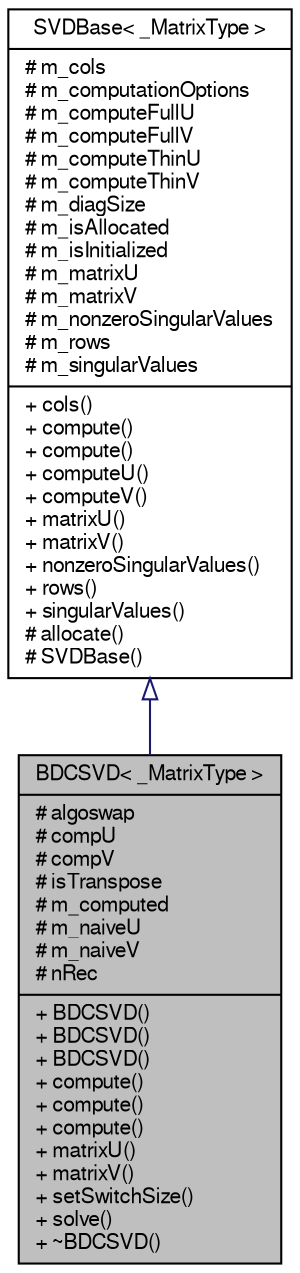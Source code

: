 digraph "BDCSVD&lt; _MatrixType &gt;"
{
  edge [fontname="FreeSans",fontsize="10",labelfontname="FreeSans",labelfontsize="10"];
  node [fontname="FreeSans",fontsize="10",shape=record];
  Node1 [label="{BDCSVD\< _MatrixType \>\n|# algoswap\l# compU\l# compV\l# isTranspose\l# m_computed\l# m_naiveU\l# m_naiveV\l# nRec\l|+ BDCSVD()\l+ BDCSVD()\l+ BDCSVD()\l+ compute()\l+ compute()\l+ compute()\l+ matrixU()\l+ matrixV()\l+ setSwitchSize()\l+ solve()\l+ ~BDCSVD()\l}",height=0.2,width=0.4,color="black", fillcolor="grey75", style="filled" fontcolor="black"];
  Node2 -> Node1 [dir="back",color="midnightblue",fontsize="10",style="solid",arrowtail="onormal",fontname="FreeSans"];
  Node2 [label="{SVDBase\< _MatrixType \>\n|# m_cols\l# m_computationOptions\l# m_computeFullU\l# m_computeFullV\l# m_computeThinU\l# m_computeThinV\l# m_diagSize\l# m_isAllocated\l# m_isInitialized\l# m_matrixU\l# m_matrixV\l# m_nonzeroSingularValues\l# m_rows\l# m_singularValues\l|+ cols()\l+ compute()\l+ compute()\l+ computeU()\l+ computeV()\l+ matrixU()\l+ matrixV()\l+ nonzeroSingularValues()\l+ rows()\l+ singularValues()\l# allocate()\l# SVDBase()\l}",height=0.2,width=0.4,color="black", fillcolor="white", style="filled",URL="$classEigen_1_1SVDBase.html",tooltip="Mother class of SVD classes algorithms. "];
}
